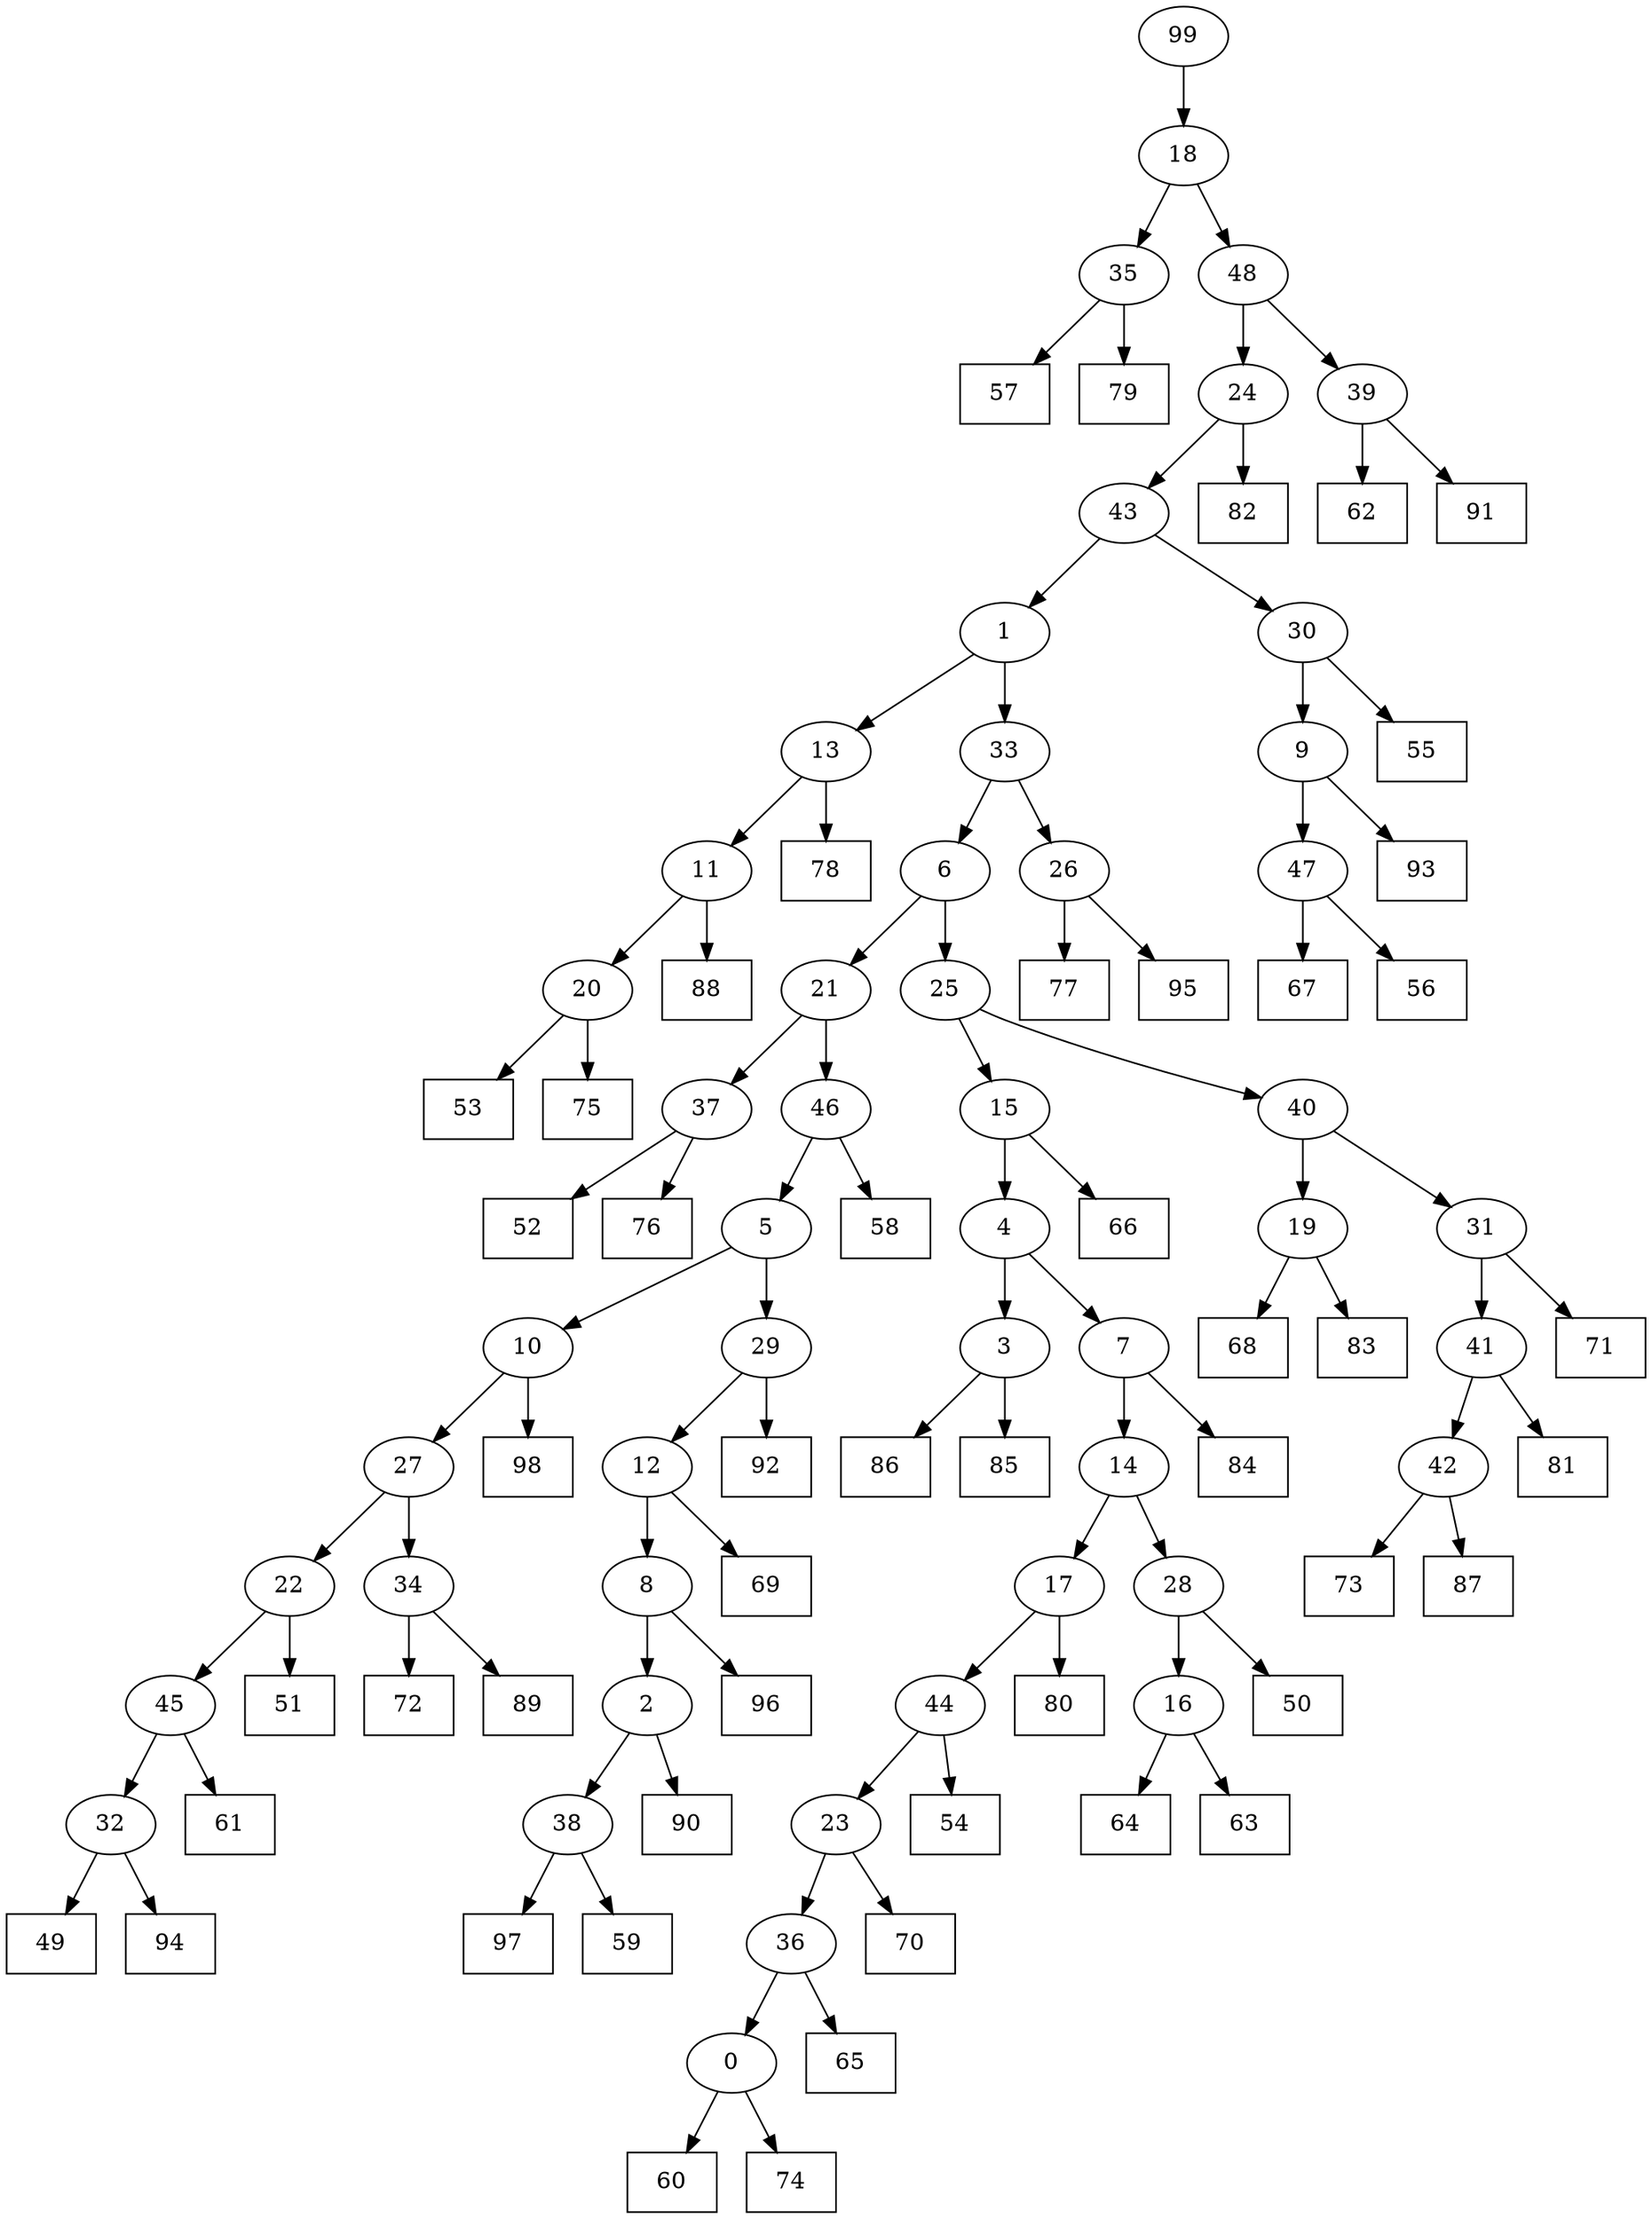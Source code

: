 digraph G {
0[label="0"];
1[label="1"];
2[label="2"];
3[label="3"];
4[label="4"];
5[label="5"];
6[label="6"];
7[label="7"];
8[label="8"];
9[label="9"];
10[label="10"];
11[label="11"];
12[label="12"];
13[label="13"];
14[label="14"];
15[label="15"];
16[label="16"];
17[label="17"];
18[label="18"];
19[label="19"];
20[label="20"];
21[label="21"];
22[label="22"];
23[label="23"];
24[label="24"];
25[label="25"];
26[label="26"];
27[label="27"];
28[label="28"];
29[label="29"];
30[label="30"];
31[label="31"];
32[label="32"];
33[label="33"];
34[label="34"];
35[label="35"];
36[label="36"];
37[label="37"];
38[label="38"];
39[label="39"];
40[label="40"];
41[label="41"];
42[label="42"];
43[label="43"];
44[label="44"];
45[label="45"];
46[label="46"];
47[label="47"];
48[label="48"];
49[shape=box,label="71"];
50[shape=box,label="52"];
51[shape=box,label="82"];
52[shape=box,label="90"];
53[shape=box,label="62"];
54[shape=box,label="77"];
55[shape=box,label="57"];
56[shape=box,label="64"];
57[shape=box,label="65"];
58[shape=box,label="68"];
59[shape=box,label="73"];
60[shape=box,label="79"];
61[shape=box,label="95"];
62[shape=box,label="67"];
63[shape=box,label="72"];
64[shape=box,label="83"];
65[shape=box,label="76"];
66[shape=box,label="84"];
67[shape=box,label="97"];
68[shape=box,label="60"];
69[shape=box,label="69"];
70[shape=box,label="91"];
71[shape=box,label="53"];
72[shape=box,label="75"];
73[shape=box,label="54"];
74[shape=box,label="88"];
75[shape=box,label="87"];
76[shape=box,label="98"];
77[shape=box,label="61"];
78[shape=box,label="59"];
79[shape=box,label="49"];
80[shape=box,label="50"];
81[shape=box,label="56"];
82[shape=box,label="78"];
83[shape=box,label="93"];
84[shape=box,label="96"];
85[shape=box,label="80"];
86[shape=box,label="86"];
87[shape=box,label="92"];
88[shape=box,label="63"];
89[shape=box,label="81"];
90[shape=box,label="66"];
91[shape=box,label="89"];
92[shape=box,label="70"];
93[shape=box,label="85"];
94[shape=box,label="74"];
95[shape=box,label="58"];
96[shape=box,label="55"];
97[shape=box,label="51"];
98[shape=box,label="94"];
99[label="99"];
2->52 ;
17->85 ;
6->25 ;
20->71 ;
16->88 ;
3->93 ;
46->5 ;
15->4 ;
19->58 ;
16->56 ;
26->54 ;
99->18 ;
21->46 ;
7->66 ;
31->49 ;
12->69 ;
30->96 ;
11->20 ;
20->72 ;
5->10 ;
42->59 ;
47->81 ;
19->64 ;
4->7 ;
34->91 ;
38->78 ;
44->73 ;
12->8 ;
8->84 ;
4->3 ;
3->86 ;
17->44 ;
7->14 ;
37->65 ;
22->97 ;
23->36 ;
36->57 ;
29->12 ;
18->48 ;
48->24 ;
13->82 ;
36->0 ;
0->68 ;
26->61 ;
43->30 ;
37->50 ;
29->87 ;
14->28 ;
28->16 ;
14->17 ;
33->6 ;
11->74 ;
0->94 ;
39->53 ;
46->95 ;
25->40 ;
40->19 ;
27->22 ;
28->80 ;
32->79 ;
30->9 ;
10->76 ;
24->51 ;
41->42 ;
45->32 ;
5->29 ;
48->39 ;
9->83 ;
22->45 ;
45->77 ;
39->70 ;
25->15 ;
15->90 ;
9->47 ;
47->62 ;
24->43 ;
6->21 ;
21->37 ;
10->27 ;
18->35 ;
35->55 ;
8->2 ;
27->34 ;
34->63 ;
42->75 ;
1->13 ;
13->11 ;
1->33 ;
33->26 ;
41->89 ;
2->38 ;
38->67 ;
43->1 ;
32->98 ;
40->31 ;
31->41 ;
35->60 ;
44->23 ;
23->92 ;
}
